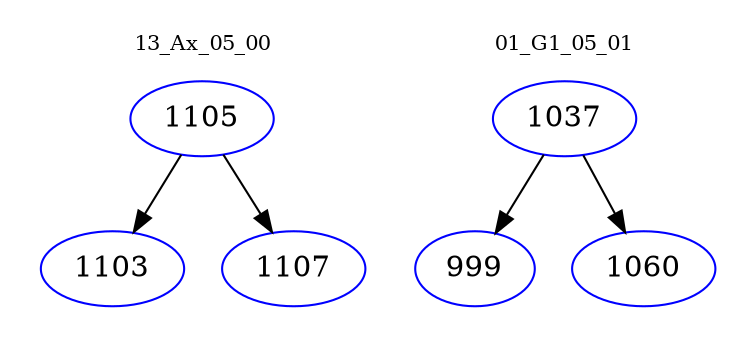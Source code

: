 digraph{
subgraph cluster_0 {
color = white
label = "13_Ax_05_00";
fontsize=10;
T0_1105 [label="1105", color="blue"]
T0_1105 -> T0_1103 [color="black"]
T0_1103 [label="1103", color="blue"]
T0_1105 -> T0_1107 [color="black"]
T0_1107 [label="1107", color="blue"]
}
subgraph cluster_1 {
color = white
label = "01_G1_05_01";
fontsize=10;
T1_1037 [label="1037", color="blue"]
T1_1037 -> T1_999 [color="black"]
T1_999 [label="999", color="blue"]
T1_1037 -> T1_1060 [color="black"]
T1_1060 [label="1060", color="blue"]
}
}
